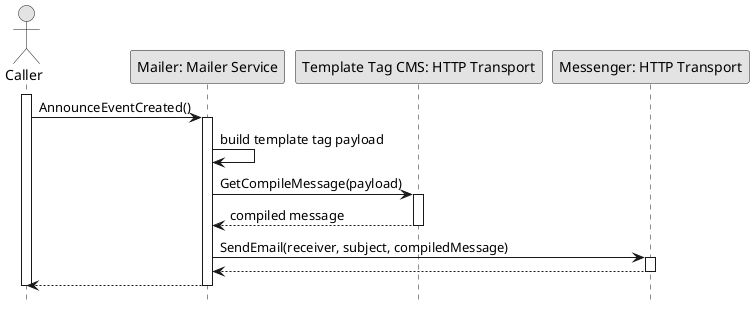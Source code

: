 @startuml AnnounceEventCreated

skinparam Monochrome true
skinparam Shadowing false
hide footbox

actor "Caller" as Caller
participant "Mailer: Mailer Service" as MailerService
participant "Template Tag CMS: HTTP Transport" as TTCMSHTTPTransport
participant "Messenger: HTTP Transport" as MessengerHTTPTransport

activate Caller

Caller->MailerService: AnnounceEventCreated()
activate MailerService
MailerService->MailerService: build template tag payload
MailerService->TTCMSHTTPTransport: GetCompileMessage(payload)
activate TTCMSHTTPTransport
TTCMSHTTPTransport-->MailerService: compiled message
deactivate TTCMSHTTPTransport
MailerService->MessengerHTTPTransport: SendEmail(receiver, subject, compiledMessage)
activate MessengerHTTPTransport
MessengerHTTPTransport-->MailerService
deactivate MessengerHTTPTransport
MailerService-->Caller
deactivate MailerService

deactivate Caller

@enduml